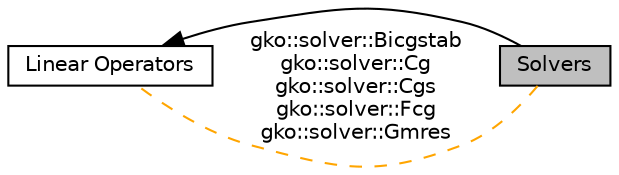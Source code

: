 digraph "Solvers"
{
  edge [fontname="Helvetica",fontsize="10",labelfontname="Helvetica",labelfontsize="10"];
  node [fontname="Helvetica",fontsize="10",shape=record];
  rankdir=LR;
  Node1 [label="Linear Operators",height=0.2,width=0.4,color="black", fillcolor="white", style="filled",URL="$group__LinOp.html",tooltip="A module dedicated to the implementation and usage of the Linear operators in Ginkgo. "];
  Node0 [label="Solvers",height=0.2,width=0.4,color="black", fillcolor="grey75", style="filled", fontcolor="black"];
  Node1->Node0 [shape=plaintext, dir="back", style="solid"];
  Node0->Node1 [shape=plaintext, label="gko::solver::Bicgstab\ngko::solver::Cg\ngko::solver::Cgs\ngko::solver::Fcg\ngko::solver::Gmres", color="orange", dir="none", style="dashed"];
}
